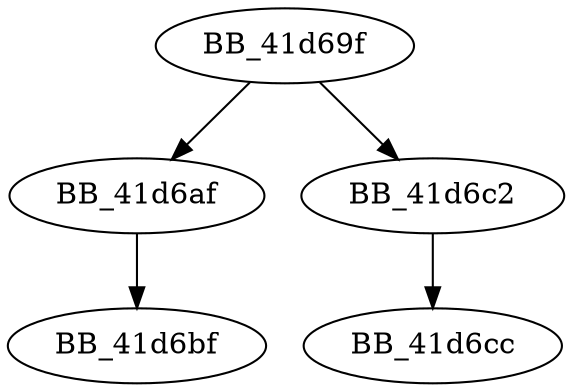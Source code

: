 DiGraph __unlock_file2{
BB_41d69f->BB_41d6af
BB_41d69f->BB_41d6c2
BB_41d6af->BB_41d6bf
BB_41d6c2->BB_41d6cc
}
